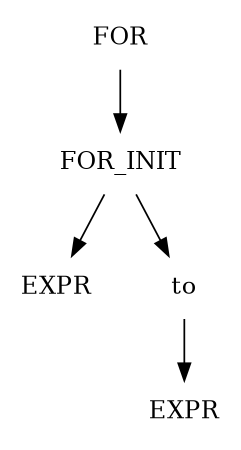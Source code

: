 digraph L0 {
        size = "3,3";
        ordering=out;
        node [shape = plaintext];
        EXPR2 [label=EXPR];
        FOR -> FOR_INIT;
        FOR_INIT -> {EXPR to};
        to -> EXPR2;
}
